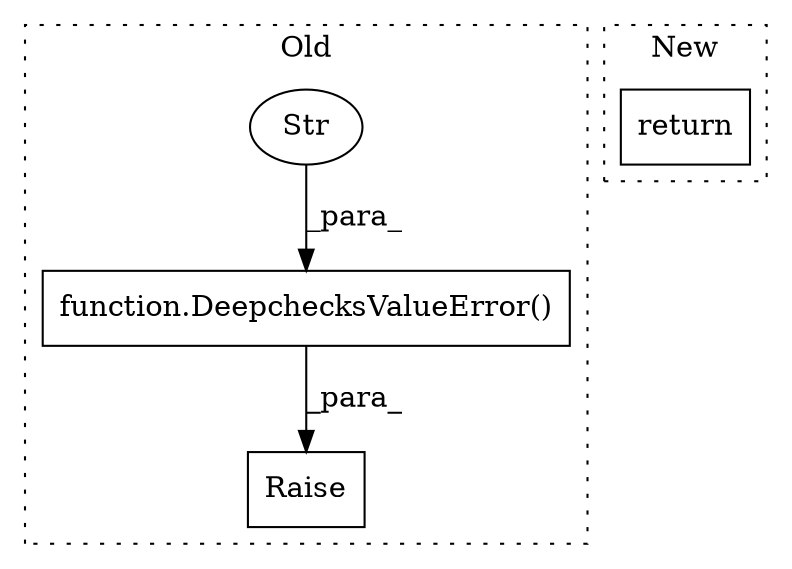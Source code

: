 digraph G {
subgraph cluster0 {
1 [label="function.DeepchecksValueError()" a="75" s="3522,3668" l="21,1" shape="box"];
3 [label="Str" a="66" s="3543" l="125" shape="ellipse"];
4 [label="Raise" a="91" s="3516" l="6" shape="box"];
label = "Old";
style="dotted";
}
subgraph cluster1 {
2 [label="return" a="93" s="3699" l="7" shape="box"];
label = "New";
style="dotted";
}
1 -> 4 [label="_para_"];
3 -> 1 [label="_para_"];
}